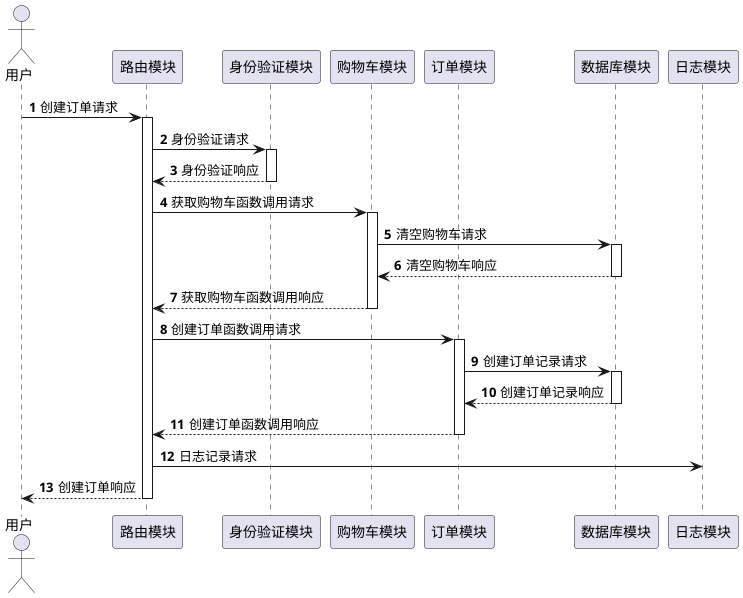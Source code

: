 @startuml
'https://plantuml.com/sequence-diagram

autonumber

actor 用户 as general
participant 路由模块 as router
participant 身份验证模块 as validate
participant 购物车模块 as cart
participant 订单模块 as order
participant 数据库模块 as database
participant 日志模块 as log

general -> router++ : 创建订单请求
router -> validate ++: 身份验证请求
validate --> router --: 身份验证响应
router -> cart ++: 获取购物车函数调用请求
cart -> database ++: 清空购物车请求
database --> cart --: 清空购物车响应
cart --> router --: 获取购物车函数调用响应
router -> order ++: 创建订单函数调用请求
order -> database ++: 创建订单记录请求
database --> order --: 创建订单记录响应
order --> router --:创建订单函数调用响应


router -> log: 日志记录请求
router --> general-- : 创建订单响应
@enduml